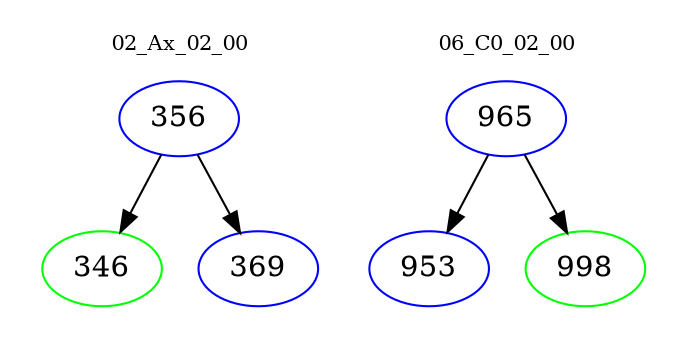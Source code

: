 digraph{
subgraph cluster_0 {
color = white
label = "02_Ax_02_00";
fontsize=10;
T0_356 [label="356", color="blue"]
T0_356 -> T0_346 [color="black"]
T0_346 [label="346", color="green"]
T0_356 -> T0_369 [color="black"]
T0_369 [label="369", color="blue"]
}
subgraph cluster_1 {
color = white
label = "06_C0_02_00";
fontsize=10;
T1_965 [label="965", color="blue"]
T1_965 -> T1_953 [color="black"]
T1_953 [label="953", color="blue"]
T1_965 -> T1_998 [color="black"]
T1_998 [label="998", color="green"]
}
}
